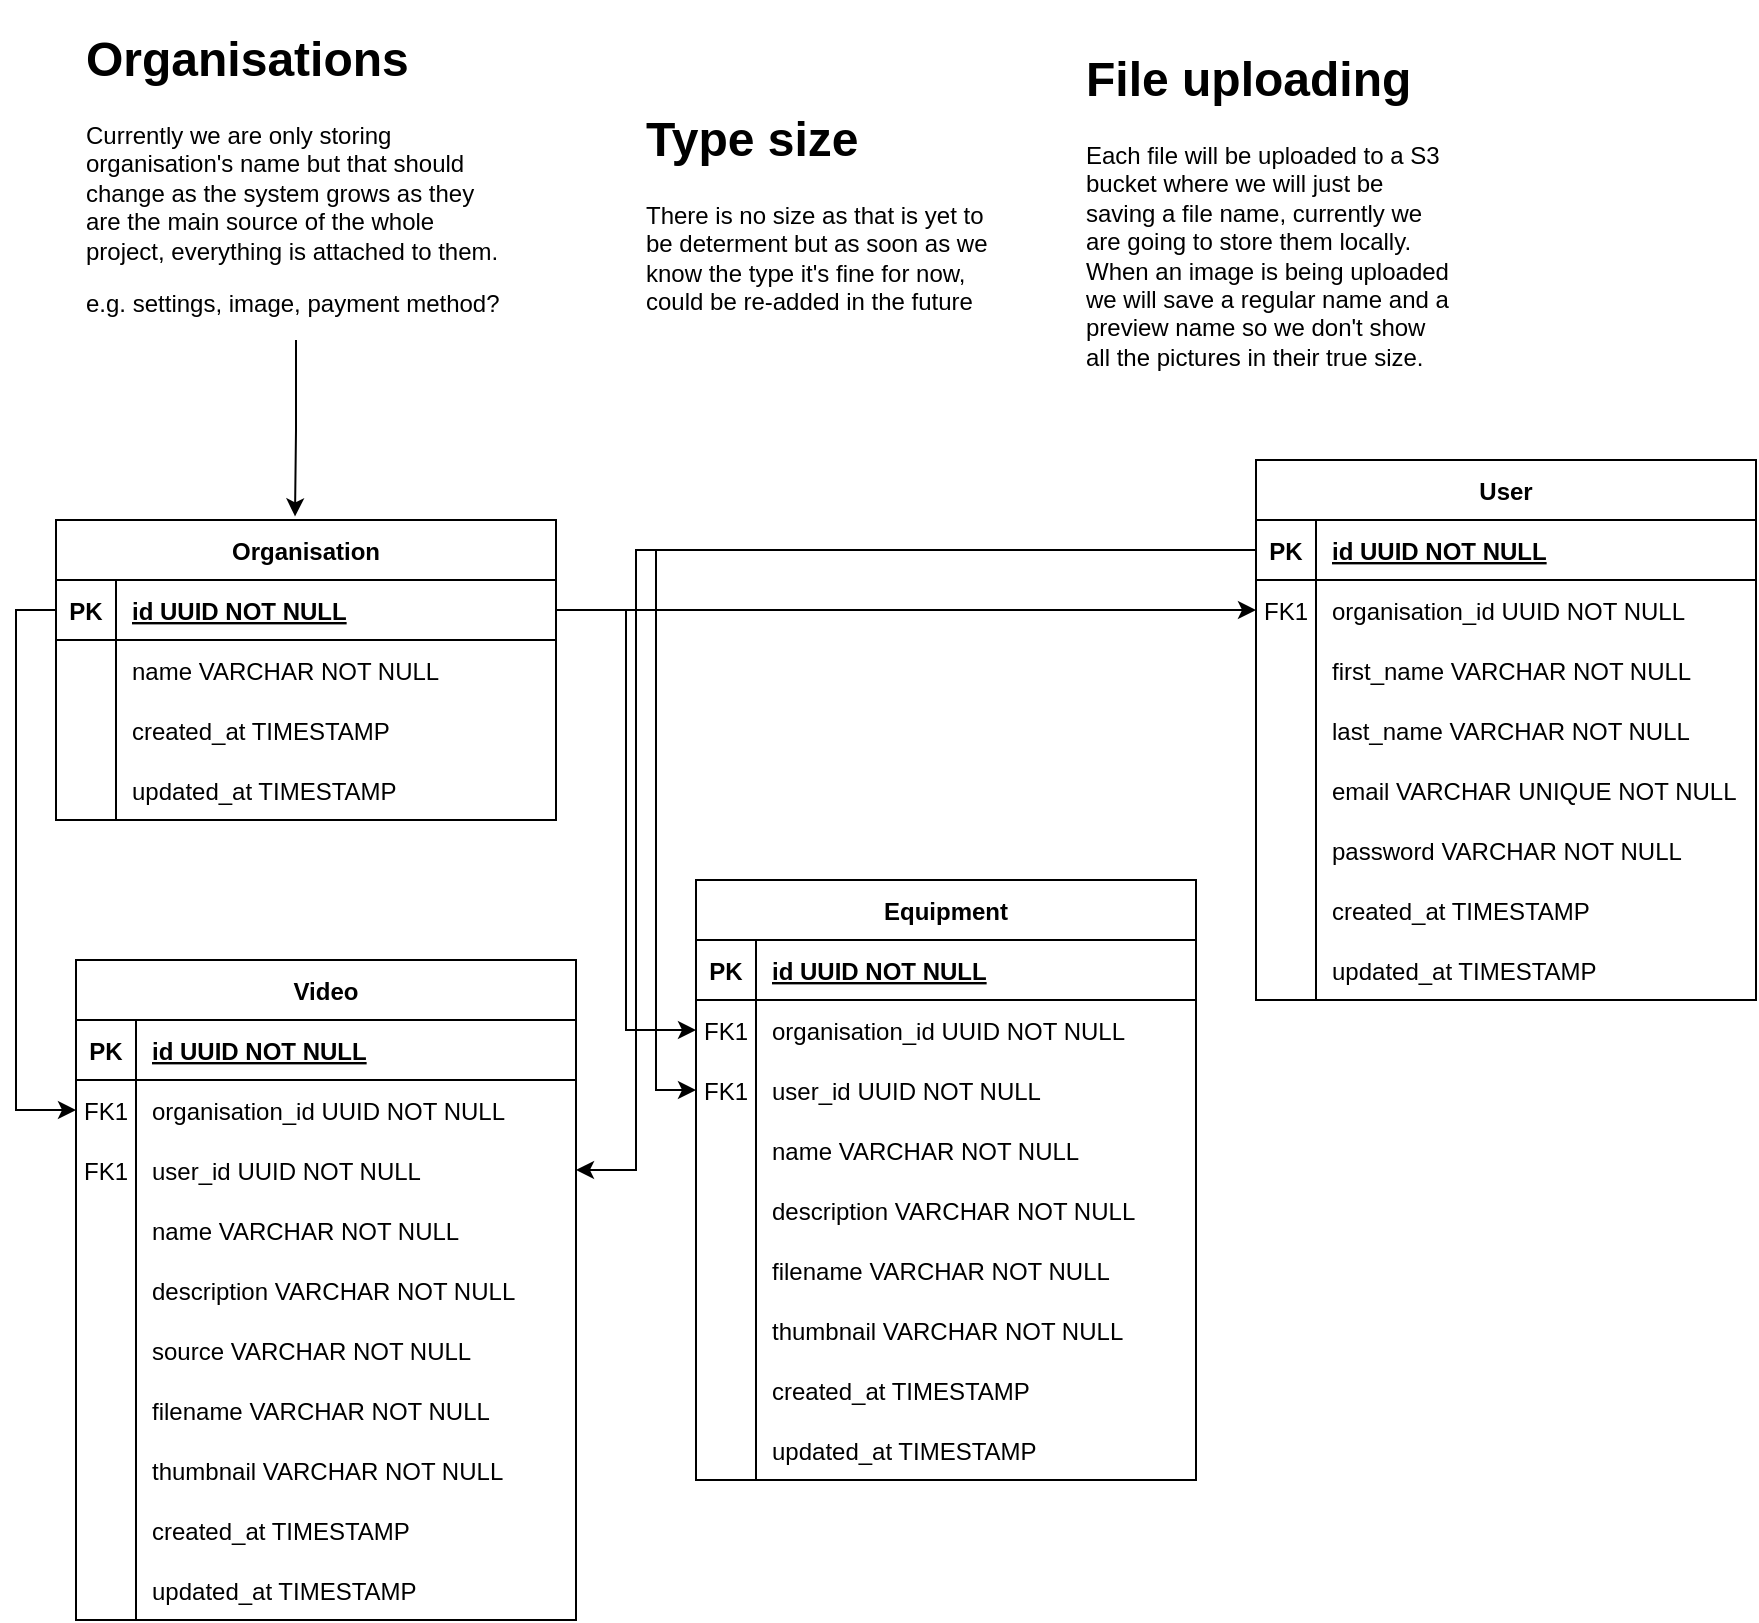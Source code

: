 <mxfile version="20.8.6" type="github">
  <diagram id="R2lEEEUBdFMjLlhIrx00" name="Page-1">
    <mxGraphModel dx="2284" dy="1896" grid="1" gridSize="10" guides="1" tooltips="1" connect="1" arrows="1" fold="1" page="1" pageScale="1" pageWidth="850" pageHeight="1100" math="0" shadow="0" extFonts="Permanent Marker^https://fonts.googleapis.com/css?family=Permanent+Marker">
      <root>
        <mxCell id="0" />
        <mxCell id="1" parent="0" />
        <mxCell id="Qm7LRMStXJqsC3Wf6ToR-1" value="User" style="shape=table;startSize=30;container=1;collapsible=1;childLayout=tableLayout;fixedRows=1;rowLines=0;fontStyle=1;align=center;resizeLast=1;" vertex="1" parent="1">
          <mxGeometry x="620" y="-50" width="250" height="270" as="geometry" />
        </mxCell>
        <mxCell id="Qm7LRMStXJqsC3Wf6ToR-2" value="" style="shape=tableRow;horizontal=0;startSize=0;swimlaneHead=0;swimlaneBody=0;fillColor=none;collapsible=0;dropTarget=0;points=[[0,0.5],[1,0.5]];portConstraint=eastwest;top=0;left=0;right=0;bottom=1;" vertex="1" parent="Qm7LRMStXJqsC3Wf6ToR-1">
          <mxGeometry y="30" width="250" height="30" as="geometry" />
        </mxCell>
        <mxCell id="Qm7LRMStXJqsC3Wf6ToR-3" value="PK" style="shape=partialRectangle;connectable=0;fillColor=none;top=0;left=0;bottom=0;right=0;fontStyle=1;overflow=hidden;" vertex="1" parent="Qm7LRMStXJqsC3Wf6ToR-2">
          <mxGeometry width="30" height="30" as="geometry">
            <mxRectangle width="30" height="30" as="alternateBounds" />
          </mxGeometry>
        </mxCell>
        <mxCell id="Qm7LRMStXJqsC3Wf6ToR-4" value="id UUID NOT NULL" style="shape=partialRectangle;connectable=0;fillColor=none;top=0;left=0;bottom=0;right=0;align=left;spacingLeft=6;fontStyle=5;overflow=hidden;" vertex="1" parent="Qm7LRMStXJqsC3Wf6ToR-2">
          <mxGeometry x="30" width="220" height="30" as="geometry">
            <mxRectangle width="220" height="30" as="alternateBounds" />
          </mxGeometry>
        </mxCell>
        <mxCell id="Qm7LRMStXJqsC3Wf6ToR-5" value="" style="shape=tableRow;horizontal=0;startSize=0;swimlaneHead=0;swimlaneBody=0;fillColor=none;collapsible=0;dropTarget=0;points=[[0,0.5],[1,0.5]];portConstraint=eastwest;top=0;left=0;right=0;bottom=0;" vertex="1" parent="Qm7LRMStXJqsC3Wf6ToR-1">
          <mxGeometry y="60" width="250" height="30" as="geometry" />
        </mxCell>
        <mxCell id="Qm7LRMStXJqsC3Wf6ToR-6" value="FK1" style="shape=partialRectangle;connectable=0;fillColor=none;top=0;left=0;bottom=0;right=0;editable=1;overflow=hidden;" vertex="1" parent="Qm7LRMStXJqsC3Wf6ToR-5">
          <mxGeometry width="30" height="30" as="geometry">
            <mxRectangle width="30" height="30" as="alternateBounds" />
          </mxGeometry>
        </mxCell>
        <mxCell id="Qm7LRMStXJqsC3Wf6ToR-7" value="organisation_id UUID NOT NULL" style="shape=partialRectangle;connectable=0;fillColor=none;top=0;left=0;bottom=0;right=0;align=left;spacingLeft=6;overflow=hidden;" vertex="1" parent="Qm7LRMStXJqsC3Wf6ToR-5">
          <mxGeometry x="30" width="220" height="30" as="geometry">
            <mxRectangle width="220" height="30" as="alternateBounds" />
          </mxGeometry>
        </mxCell>
        <mxCell id="Qm7LRMStXJqsC3Wf6ToR-8" value="" style="shape=tableRow;horizontal=0;startSize=0;swimlaneHead=0;swimlaneBody=0;fillColor=none;collapsible=0;dropTarget=0;points=[[0,0.5],[1,0.5]];portConstraint=eastwest;top=0;left=0;right=0;bottom=0;" vertex="1" parent="Qm7LRMStXJqsC3Wf6ToR-1">
          <mxGeometry y="90" width="250" height="30" as="geometry" />
        </mxCell>
        <mxCell id="Qm7LRMStXJqsC3Wf6ToR-9" value="" style="shape=partialRectangle;connectable=0;fillColor=none;top=0;left=0;bottom=0;right=0;editable=1;overflow=hidden;" vertex="1" parent="Qm7LRMStXJqsC3Wf6ToR-8">
          <mxGeometry width="30" height="30" as="geometry">
            <mxRectangle width="30" height="30" as="alternateBounds" />
          </mxGeometry>
        </mxCell>
        <object label="first_name VARCHAR NOT NULL" id="Qm7LRMStXJqsC3Wf6ToR-10">
          <mxCell style="shape=partialRectangle;connectable=0;fillColor=none;top=0;left=0;bottom=0;right=0;align=left;spacingLeft=6;overflow=hidden;" vertex="1" parent="Qm7LRMStXJqsC3Wf6ToR-8">
            <mxGeometry x="30" width="220" height="30" as="geometry">
              <mxRectangle width="220" height="30" as="alternateBounds" />
            </mxGeometry>
          </mxCell>
        </object>
        <mxCell id="Qm7LRMStXJqsC3Wf6ToR-11" value="" style="shape=tableRow;horizontal=0;startSize=0;swimlaneHead=0;swimlaneBody=0;fillColor=none;collapsible=0;dropTarget=0;points=[[0,0.5],[1,0.5]];portConstraint=eastwest;top=0;left=0;right=0;bottom=0;" vertex="1" parent="Qm7LRMStXJqsC3Wf6ToR-1">
          <mxGeometry y="120" width="250" height="30" as="geometry" />
        </mxCell>
        <mxCell id="Qm7LRMStXJqsC3Wf6ToR-12" value="" style="shape=partialRectangle;connectable=0;fillColor=none;top=0;left=0;bottom=0;right=0;editable=1;overflow=hidden;" vertex="1" parent="Qm7LRMStXJqsC3Wf6ToR-11">
          <mxGeometry width="30" height="30" as="geometry">
            <mxRectangle width="30" height="30" as="alternateBounds" />
          </mxGeometry>
        </mxCell>
        <mxCell id="Qm7LRMStXJqsC3Wf6ToR-13" value="last_name VARCHAR NOT NULL" style="shape=partialRectangle;connectable=0;fillColor=none;top=0;left=0;bottom=0;right=0;align=left;spacingLeft=6;overflow=hidden;" vertex="1" parent="Qm7LRMStXJqsC3Wf6ToR-11">
          <mxGeometry x="30" width="220" height="30" as="geometry">
            <mxRectangle width="220" height="30" as="alternateBounds" />
          </mxGeometry>
        </mxCell>
        <mxCell id="Qm7LRMStXJqsC3Wf6ToR-14" value="" style="shape=tableRow;horizontal=0;startSize=0;swimlaneHead=0;swimlaneBody=0;fillColor=none;collapsible=0;dropTarget=0;points=[[0,0.5],[1,0.5]];portConstraint=eastwest;top=0;left=0;right=0;bottom=0;" vertex="1" parent="Qm7LRMStXJqsC3Wf6ToR-1">
          <mxGeometry y="150" width="250" height="30" as="geometry" />
        </mxCell>
        <mxCell id="Qm7LRMStXJqsC3Wf6ToR-15" value="" style="shape=partialRectangle;connectable=0;fillColor=none;top=0;left=0;bottom=0;right=0;editable=1;overflow=hidden;" vertex="1" parent="Qm7LRMStXJqsC3Wf6ToR-14">
          <mxGeometry width="30" height="30" as="geometry">
            <mxRectangle width="30" height="30" as="alternateBounds" />
          </mxGeometry>
        </mxCell>
        <mxCell id="Qm7LRMStXJqsC3Wf6ToR-16" value="email VARCHAR UNIQUE NOT NULL" style="shape=partialRectangle;connectable=0;fillColor=none;top=0;left=0;bottom=0;right=0;align=left;spacingLeft=6;overflow=hidden;" vertex="1" parent="Qm7LRMStXJqsC3Wf6ToR-14">
          <mxGeometry x="30" width="220" height="30" as="geometry">
            <mxRectangle width="220" height="30" as="alternateBounds" />
          </mxGeometry>
        </mxCell>
        <mxCell id="Qm7LRMStXJqsC3Wf6ToR-17" value="" style="shape=tableRow;horizontal=0;startSize=0;swimlaneHead=0;swimlaneBody=0;fillColor=none;collapsible=0;dropTarget=0;points=[[0,0.5],[1,0.5]];portConstraint=eastwest;top=0;left=0;right=0;bottom=0;" vertex="1" parent="Qm7LRMStXJqsC3Wf6ToR-1">
          <mxGeometry y="180" width="250" height="30" as="geometry" />
        </mxCell>
        <mxCell id="Qm7LRMStXJqsC3Wf6ToR-18" value="" style="shape=partialRectangle;connectable=0;fillColor=none;top=0;left=0;bottom=0;right=0;editable=1;overflow=hidden;" vertex="1" parent="Qm7LRMStXJqsC3Wf6ToR-17">
          <mxGeometry width="30" height="30" as="geometry">
            <mxRectangle width="30" height="30" as="alternateBounds" />
          </mxGeometry>
        </mxCell>
        <mxCell id="Qm7LRMStXJqsC3Wf6ToR-19" value="password VARCHAR NOT NULL" style="shape=partialRectangle;connectable=0;fillColor=none;top=0;left=0;bottom=0;right=0;align=left;spacingLeft=6;overflow=hidden;" vertex="1" parent="Qm7LRMStXJqsC3Wf6ToR-17">
          <mxGeometry x="30" width="220" height="30" as="geometry">
            <mxRectangle width="220" height="30" as="alternateBounds" />
          </mxGeometry>
        </mxCell>
        <mxCell id="Qm7LRMStXJqsC3Wf6ToR-20" value="" style="shape=tableRow;horizontal=0;startSize=0;swimlaneHead=0;swimlaneBody=0;fillColor=none;collapsible=0;dropTarget=0;points=[[0,0.5],[1,0.5]];portConstraint=eastwest;top=0;left=0;right=0;bottom=0;" vertex="1" parent="Qm7LRMStXJqsC3Wf6ToR-1">
          <mxGeometry y="210" width="250" height="30" as="geometry" />
        </mxCell>
        <mxCell id="Qm7LRMStXJqsC3Wf6ToR-21" value="" style="shape=partialRectangle;connectable=0;fillColor=none;top=0;left=0;bottom=0;right=0;editable=1;overflow=hidden;" vertex="1" parent="Qm7LRMStXJqsC3Wf6ToR-20">
          <mxGeometry width="30" height="30" as="geometry">
            <mxRectangle width="30" height="30" as="alternateBounds" />
          </mxGeometry>
        </mxCell>
        <mxCell id="Qm7LRMStXJqsC3Wf6ToR-22" value="created_at TIMESTAMP" style="shape=partialRectangle;connectable=0;fillColor=none;top=0;left=0;bottom=0;right=0;align=left;spacingLeft=6;overflow=hidden;" vertex="1" parent="Qm7LRMStXJqsC3Wf6ToR-20">
          <mxGeometry x="30" width="220" height="30" as="geometry">
            <mxRectangle width="220" height="30" as="alternateBounds" />
          </mxGeometry>
        </mxCell>
        <mxCell id="Qm7LRMStXJqsC3Wf6ToR-23" value="" style="shape=tableRow;horizontal=0;startSize=0;swimlaneHead=0;swimlaneBody=0;fillColor=none;collapsible=0;dropTarget=0;points=[[0,0.5],[1,0.5]];portConstraint=eastwest;top=0;left=0;right=0;bottom=0;" vertex="1" parent="Qm7LRMStXJqsC3Wf6ToR-1">
          <mxGeometry y="240" width="250" height="30" as="geometry" />
        </mxCell>
        <mxCell id="Qm7LRMStXJqsC3Wf6ToR-24" value="" style="shape=partialRectangle;connectable=0;fillColor=none;top=0;left=0;bottom=0;right=0;editable=1;overflow=hidden;" vertex="1" parent="Qm7LRMStXJqsC3Wf6ToR-23">
          <mxGeometry width="30" height="30" as="geometry">
            <mxRectangle width="30" height="30" as="alternateBounds" />
          </mxGeometry>
        </mxCell>
        <mxCell id="Qm7LRMStXJqsC3Wf6ToR-25" value="updated_at TIMESTAMP" style="shape=partialRectangle;connectable=0;fillColor=none;top=0;left=0;bottom=0;right=0;align=left;spacingLeft=6;overflow=hidden;" vertex="1" parent="Qm7LRMStXJqsC3Wf6ToR-23">
          <mxGeometry x="30" width="220" height="30" as="geometry">
            <mxRectangle width="220" height="30" as="alternateBounds" />
          </mxGeometry>
        </mxCell>
        <mxCell id="Qm7LRMStXJqsC3Wf6ToR-26" value="&lt;h1&gt;Type size&lt;/h1&gt;&lt;div&gt;There is no size as that is yet to be determent but as soon as we know the type it&#39;s fine for now, could be re-added in the future&amp;nbsp;&lt;/div&gt;" style="text;html=1;strokeColor=none;fillColor=none;spacing=5;spacingTop=-20;whiteSpace=wrap;overflow=hidden;rounded=0;" vertex="1" parent="1">
          <mxGeometry x="310" y="-230" width="190" height="120" as="geometry" />
        </mxCell>
        <mxCell id="Qm7LRMStXJqsC3Wf6ToR-27" value="Organisation" style="shape=table;startSize=30;container=1;collapsible=1;childLayout=tableLayout;fixedRows=1;rowLines=0;fontStyle=1;align=center;resizeLast=1;" vertex="1" parent="1">
          <mxGeometry x="20" y="-20" width="250" height="150" as="geometry" />
        </mxCell>
        <mxCell id="Qm7LRMStXJqsC3Wf6ToR-28" value="" style="shape=tableRow;horizontal=0;startSize=0;swimlaneHead=0;swimlaneBody=0;fillColor=none;collapsible=0;dropTarget=0;points=[[0,0.5],[1,0.5]];portConstraint=eastwest;top=0;left=0;right=0;bottom=1;" vertex="1" parent="Qm7LRMStXJqsC3Wf6ToR-27">
          <mxGeometry y="30" width="250" height="30" as="geometry" />
        </mxCell>
        <mxCell id="Qm7LRMStXJqsC3Wf6ToR-29" value="PK" style="shape=partialRectangle;connectable=0;fillColor=none;top=0;left=0;bottom=0;right=0;fontStyle=1;overflow=hidden;" vertex="1" parent="Qm7LRMStXJqsC3Wf6ToR-28">
          <mxGeometry width="30" height="30" as="geometry">
            <mxRectangle width="30" height="30" as="alternateBounds" />
          </mxGeometry>
        </mxCell>
        <mxCell id="Qm7LRMStXJqsC3Wf6ToR-30" value="id UUID NOT NULL" style="shape=partialRectangle;connectable=0;fillColor=none;top=0;left=0;bottom=0;right=0;align=left;spacingLeft=6;fontStyle=5;overflow=hidden;" vertex="1" parent="Qm7LRMStXJqsC3Wf6ToR-28">
          <mxGeometry x="30" width="220" height="30" as="geometry">
            <mxRectangle width="220" height="30" as="alternateBounds" />
          </mxGeometry>
        </mxCell>
        <mxCell id="Qm7LRMStXJqsC3Wf6ToR-31" value="" style="shape=tableRow;horizontal=0;startSize=0;swimlaneHead=0;swimlaneBody=0;fillColor=none;collapsible=0;dropTarget=0;points=[[0,0.5],[1,0.5]];portConstraint=eastwest;top=0;left=0;right=0;bottom=0;" vertex="1" parent="Qm7LRMStXJqsC3Wf6ToR-27">
          <mxGeometry y="60" width="250" height="30" as="geometry" />
        </mxCell>
        <mxCell id="Qm7LRMStXJqsC3Wf6ToR-32" value="" style="shape=partialRectangle;connectable=0;fillColor=none;top=0;left=0;bottom=0;right=0;editable=1;overflow=hidden;" vertex="1" parent="Qm7LRMStXJqsC3Wf6ToR-31">
          <mxGeometry width="30" height="30" as="geometry">
            <mxRectangle width="30" height="30" as="alternateBounds" />
          </mxGeometry>
        </mxCell>
        <mxCell id="Qm7LRMStXJqsC3Wf6ToR-33" value="name VARCHAR NOT NULL" style="shape=partialRectangle;connectable=0;fillColor=none;top=0;left=0;bottom=0;right=0;align=left;spacingLeft=6;overflow=hidden;" vertex="1" parent="Qm7LRMStXJqsC3Wf6ToR-31">
          <mxGeometry x="30" width="220" height="30" as="geometry">
            <mxRectangle width="220" height="30" as="alternateBounds" />
          </mxGeometry>
        </mxCell>
        <mxCell id="Qm7LRMStXJqsC3Wf6ToR-34" value="" style="shape=tableRow;horizontal=0;startSize=0;swimlaneHead=0;swimlaneBody=0;fillColor=none;collapsible=0;dropTarget=0;points=[[0,0.5],[1,0.5]];portConstraint=eastwest;top=0;left=0;right=0;bottom=0;" vertex="1" parent="Qm7LRMStXJqsC3Wf6ToR-27">
          <mxGeometry y="90" width="250" height="30" as="geometry" />
        </mxCell>
        <mxCell id="Qm7LRMStXJqsC3Wf6ToR-35" value="" style="shape=partialRectangle;connectable=0;fillColor=none;top=0;left=0;bottom=0;right=0;editable=1;overflow=hidden;" vertex="1" parent="Qm7LRMStXJqsC3Wf6ToR-34">
          <mxGeometry width="30" height="30" as="geometry">
            <mxRectangle width="30" height="30" as="alternateBounds" />
          </mxGeometry>
        </mxCell>
        <mxCell id="Qm7LRMStXJqsC3Wf6ToR-36" value="created_at TIMESTAMP" style="shape=partialRectangle;connectable=0;fillColor=none;top=0;left=0;bottom=0;right=0;align=left;spacingLeft=6;overflow=hidden;" vertex="1" parent="Qm7LRMStXJqsC3Wf6ToR-34">
          <mxGeometry x="30" width="220" height="30" as="geometry">
            <mxRectangle width="220" height="30" as="alternateBounds" />
          </mxGeometry>
        </mxCell>
        <mxCell id="Qm7LRMStXJqsC3Wf6ToR-37" value="" style="shape=tableRow;horizontal=0;startSize=0;swimlaneHead=0;swimlaneBody=0;fillColor=none;collapsible=0;dropTarget=0;points=[[0,0.5],[1,0.5]];portConstraint=eastwest;top=0;left=0;right=0;bottom=0;" vertex="1" parent="Qm7LRMStXJqsC3Wf6ToR-27">
          <mxGeometry y="120" width="250" height="30" as="geometry" />
        </mxCell>
        <mxCell id="Qm7LRMStXJqsC3Wf6ToR-38" value="" style="shape=partialRectangle;connectable=0;fillColor=none;top=0;left=0;bottom=0;right=0;editable=1;overflow=hidden;" vertex="1" parent="Qm7LRMStXJqsC3Wf6ToR-37">
          <mxGeometry width="30" height="30" as="geometry">
            <mxRectangle width="30" height="30" as="alternateBounds" />
          </mxGeometry>
        </mxCell>
        <mxCell id="Qm7LRMStXJqsC3Wf6ToR-39" value="updated_at TIMESTAMP" style="shape=partialRectangle;connectable=0;fillColor=none;top=0;left=0;bottom=0;right=0;align=left;spacingLeft=6;overflow=hidden;" vertex="1" parent="Qm7LRMStXJqsC3Wf6ToR-37">
          <mxGeometry x="30" width="220" height="30" as="geometry">
            <mxRectangle width="220" height="30" as="alternateBounds" />
          </mxGeometry>
        </mxCell>
        <mxCell id="Qm7LRMStXJqsC3Wf6ToR-40" style="edgeStyle=orthogonalEdgeStyle;rounded=0;orthogonalLoop=1;jettySize=auto;html=1;entryX=0.478;entryY=-0.012;entryDx=0;entryDy=0;entryPerimeter=0;" edge="1" parent="1" source="Qm7LRMStXJqsC3Wf6ToR-41" target="Qm7LRMStXJqsC3Wf6ToR-27">
          <mxGeometry relative="1" as="geometry" />
        </mxCell>
        <mxCell id="Qm7LRMStXJqsC3Wf6ToR-41" value="&lt;h1&gt;Organisations&lt;/h1&gt;&lt;p&gt;Currently we are only storing organisation&#39;s name but that should change as the system grows as they are the main source of the whole project, everything is attached to them.&lt;/p&gt;&lt;p&gt;e.g. settings, image, payment method?&lt;/p&gt;" style="text;html=1;strokeColor=none;fillColor=none;spacing=5;spacingTop=-20;whiteSpace=wrap;overflow=hidden;rounded=0;" vertex="1" parent="1">
          <mxGeometry x="30" y="-270" width="220" height="160" as="geometry" />
        </mxCell>
        <mxCell id="Qm7LRMStXJqsC3Wf6ToR-42" style="edgeStyle=orthogonalEdgeStyle;rounded=0;orthogonalLoop=1;jettySize=auto;html=1;exitX=1;exitY=0.5;exitDx=0;exitDy=0;entryX=0;entryY=0.5;entryDx=0;entryDy=0;" edge="1" parent="1" source="Qm7LRMStXJqsC3Wf6ToR-28" target="Qm7LRMStXJqsC3Wf6ToR-5">
          <mxGeometry relative="1" as="geometry" />
        </mxCell>
        <mxCell id="Qm7LRMStXJqsC3Wf6ToR-43" value="Equipment" style="shape=table;startSize=30;container=1;collapsible=1;childLayout=tableLayout;fixedRows=1;rowLines=0;fontStyle=1;align=center;resizeLast=1;" vertex="1" parent="1">
          <mxGeometry x="340" y="160" width="250" height="300" as="geometry" />
        </mxCell>
        <mxCell id="Qm7LRMStXJqsC3Wf6ToR-44" value="" style="shape=tableRow;horizontal=0;startSize=0;swimlaneHead=0;swimlaneBody=0;fillColor=none;collapsible=0;dropTarget=0;points=[[0,0.5],[1,0.5]];portConstraint=eastwest;top=0;left=0;right=0;bottom=1;" vertex="1" parent="Qm7LRMStXJqsC3Wf6ToR-43">
          <mxGeometry y="30" width="250" height="30" as="geometry" />
        </mxCell>
        <mxCell id="Qm7LRMStXJqsC3Wf6ToR-45" value="PK" style="shape=partialRectangle;connectable=0;fillColor=none;top=0;left=0;bottom=0;right=0;fontStyle=1;overflow=hidden;" vertex="1" parent="Qm7LRMStXJqsC3Wf6ToR-44">
          <mxGeometry width="30" height="30" as="geometry">
            <mxRectangle width="30" height="30" as="alternateBounds" />
          </mxGeometry>
        </mxCell>
        <mxCell id="Qm7LRMStXJqsC3Wf6ToR-46" value="id UUID NOT NULL" style="shape=partialRectangle;connectable=0;fillColor=none;top=0;left=0;bottom=0;right=0;align=left;spacingLeft=6;fontStyle=5;overflow=hidden;" vertex="1" parent="Qm7LRMStXJqsC3Wf6ToR-44">
          <mxGeometry x="30" width="220" height="30" as="geometry">
            <mxRectangle width="220" height="30" as="alternateBounds" />
          </mxGeometry>
        </mxCell>
        <mxCell id="Qm7LRMStXJqsC3Wf6ToR-47" value="" style="shape=tableRow;horizontal=0;startSize=0;swimlaneHead=0;swimlaneBody=0;fillColor=none;collapsible=0;dropTarget=0;points=[[0,0.5],[1,0.5]];portConstraint=eastwest;top=0;left=0;right=0;bottom=0;" vertex="1" parent="Qm7LRMStXJqsC3Wf6ToR-43">
          <mxGeometry y="60" width="250" height="30" as="geometry" />
        </mxCell>
        <mxCell id="Qm7LRMStXJqsC3Wf6ToR-48" value="FK1" style="shape=partialRectangle;connectable=0;fillColor=none;top=0;left=0;bottom=0;right=0;editable=1;overflow=hidden;" vertex="1" parent="Qm7LRMStXJqsC3Wf6ToR-47">
          <mxGeometry width="30" height="30" as="geometry">
            <mxRectangle width="30" height="30" as="alternateBounds" />
          </mxGeometry>
        </mxCell>
        <mxCell id="Qm7LRMStXJqsC3Wf6ToR-49" value="organisation_id UUID NOT NULL" style="shape=partialRectangle;connectable=0;fillColor=none;top=0;left=0;bottom=0;right=0;align=left;spacingLeft=6;overflow=hidden;" vertex="1" parent="Qm7LRMStXJqsC3Wf6ToR-47">
          <mxGeometry x="30" width="220" height="30" as="geometry">
            <mxRectangle width="220" height="30" as="alternateBounds" />
          </mxGeometry>
        </mxCell>
        <mxCell id="Qm7LRMStXJqsC3Wf6ToR-50" value="" style="shape=tableRow;horizontal=0;startSize=0;swimlaneHead=0;swimlaneBody=0;fillColor=none;collapsible=0;dropTarget=0;points=[[0,0.5],[1,0.5]];portConstraint=eastwest;top=0;left=0;right=0;bottom=0;" vertex="1" parent="Qm7LRMStXJqsC3Wf6ToR-43">
          <mxGeometry y="90" width="250" height="30" as="geometry" />
        </mxCell>
        <mxCell id="Qm7LRMStXJqsC3Wf6ToR-51" value="FK1" style="shape=partialRectangle;connectable=0;fillColor=none;top=0;left=0;bottom=0;right=0;editable=1;overflow=hidden;" vertex="1" parent="Qm7LRMStXJqsC3Wf6ToR-50">
          <mxGeometry width="30" height="30" as="geometry">
            <mxRectangle width="30" height="30" as="alternateBounds" />
          </mxGeometry>
        </mxCell>
        <mxCell id="Qm7LRMStXJqsC3Wf6ToR-52" value="user_id UUID NOT NULL" style="shape=partialRectangle;connectable=0;fillColor=none;top=0;left=0;bottom=0;right=0;align=left;spacingLeft=6;overflow=hidden;" vertex="1" parent="Qm7LRMStXJqsC3Wf6ToR-50">
          <mxGeometry x="30" width="220" height="30" as="geometry">
            <mxRectangle width="220" height="30" as="alternateBounds" />
          </mxGeometry>
        </mxCell>
        <mxCell id="Qm7LRMStXJqsC3Wf6ToR-53" value="" style="shape=tableRow;horizontal=0;startSize=0;swimlaneHead=0;swimlaneBody=0;fillColor=none;collapsible=0;dropTarget=0;points=[[0,0.5],[1,0.5]];portConstraint=eastwest;top=0;left=0;right=0;bottom=0;" vertex="1" parent="Qm7LRMStXJqsC3Wf6ToR-43">
          <mxGeometry y="120" width="250" height="30" as="geometry" />
        </mxCell>
        <mxCell id="Qm7LRMStXJqsC3Wf6ToR-54" value="" style="shape=partialRectangle;connectable=0;fillColor=none;top=0;left=0;bottom=0;right=0;editable=1;overflow=hidden;" vertex="1" parent="Qm7LRMStXJqsC3Wf6ToR-53">
          <mxGeometry width="30" height="30" as="geometry">
            <mxRectangle width="30" height="30" as="alternateBounds" />
          </mxGeometry>
        </mxCell>
        <mxCell id="Qm7LRMStXJqsC3Wf6ToR-55" value="name VARCHAR NOT NULL" style="shape=partialRectangle;connectable=0;fillColor=none;top=0;left=0;bottom=0;right=0;align=left;spacingLeft=6;overflow=hidden;" vertex="1" parent="Qm7LRMStXJqsC3Wf6ToR-53">
          <mxGeometry x="30" width="220" height="30" as="geometry">
            <mxRectangle width="220" height="30" as="alternateBounds" />
          </mxGeometry>
        </mxCell>
        <mxCell id="Qm7LRMStXJqsC3Wf6ToR-56" value="" style="shape=tableRow;horizontal=0;startSize=0;swimlaneHead=0;swimlaneBody=0;fillColor=none;collapsible=0;dropTarget=0;points=[[0,0.5],[1,0.5]];portConstraint=eastwest;top=0;left=0;right=0;bottom=0;" vertex="1" parent="Qm7LRMStXJqsC3Wf6ToR-43">
          <mxGeometry y="150" width="250" height="30" as="geometry" />
        </mxCell>
        <mxCell id="Qm7LRMStXJqsC3Wf6ToR-57" value="" style="shape=partialRectangle;connectable=0;fillColor=none;top=0;left=0;bottom=0;right=0;editable=1;overflow=hidden;" vertex="1" parent="Qm7LRMStXJqsC3Wf6ToR-56">
          <mxGeometry width="30" height="30" as="geometry">
            <mxRectangle width="30" height="30" as="alternateBounds" />
          </mxGeometry>
        </mxCell>
        <mxCell id="Qm7LRMStXJqsC3Wf6ToR-58" value="description VARCHAR NOT NULL" style="shape=partialRectangle;connectable=0;fillColor=none;top=0;left=0;bottom=0;right=0;align=left;spacingLeft=6;overflow=hidden;" vertex="1" parent="Qm7LRMStXJqsC3Wf6ToR-56">
          <mxGeometry x="30" width="220" height="30" as="geometry">
            <mxRectangle width="220" height="30" as="alternateBounds" />
          </mxGeometry>
        </mxCell>
        <mxCell id="Qm7LRMStXJqsC3Wf6ToR-59" value="" style="shape=tableRow;horizontal=0;startSize=0;swimlaneHead=0;swimlaneBody=0;fillColor=none;collapsible=0;dropTarget=0;points=[[0,0.5],[1,0.5]];portConstraint=eastwest;top=0;left=0;right=0;bottom=0;" vertex="1" parent="Qm7LRMStXJqsC3Wf6ToR-43">
          <mxGeometry y="180" width="250" height="30" as="geometry" />
        </mxCell>
        <mxCell id="Qm7LRMStXJqsC3Wf6ToR-60" value="" style="shape=partialRectangle;connectable=0;fillColor=none;top=0;left=0;bottom=0;right=0;editable=1;overflow=hidden;" vertex="1" parent="Qm7LRMStXJqsC3Wf6ToR-59">
          <mxGeometry width="30" height="30" as="geometry">
            <mxRectangle width="30" height="30" as="alternateBounds" />
          </mxGeometry>
        </mxCell>
        <mxCell id="Qm7LRMStXJqsC3Wf6ToR-61" value="filename VARCHAR NOT NULL" style="shape=partialRectangle;connectable=0;fillColor=none;top=0;left=0;bottom=0;right=0;align=left;spacingLeft=6;overflow=hidden;" vertex="1" parent="Qm7LRMStXJqsC3Wf6ToR-59">
          <mxGeometry x="30" width="220" height="30" as="geometry">
            <mxRectangle width="220" height="30" as="alternateBounds" />
          </mxGeometry>
        </mxCell>
        <mxCell id="Qm7LRMStXJqsC3Wf6ToR-62" value="" style="shape=tableRow;horizontal=0;startSize=0;swimlaneHead=0;swimlaneBody=0;fillColor=none;collapsible=0;dropTarget=0;points=[[0,0.5],[1,0.5]];portConstraint=eastwest;top=0;left=0;right=0;bottom=0;" vertex="1" parent="Qm7LRMStXJqsC3Wf6ToR-43">
          <mxGeometry y="210" width="250" height="30" as="geometry" />
        </mxCell>
        <mxCell id="Qm7LRMStXJqsC3Wf6ToR-63" value="" style="shape=partialRectangle;connectable=0;fillColor=none;top=0;left=0;bottom=0;right=0;editable=1;overflow=hidden;" vertex="1" parent="Qm7LRMStXJqsC3Wf6ToR-62">
          <mxGeometry width="30" height="30" as="geometry">
            <mxRectangle width="30" height="30" as="alternateBounds" />
          </mxGeometry>
        </mxCell>
        <mxCell id="Qm7LRMStXJqsC3Wf6ToR-64" value="thumbnail VARCHAR NOT NULL" style="shape=partialRectangle;connectable=0;fillColor=none;top=0;left=0;bottom=0;right=0;align=left;spacingLeft=6;overflow=hidden;" vertex="1" parent="Qm7LRMStXJqsC3Wf6ToR-62">
          <mxGeometry x="30" width="220" height="30" as="geometry">
            <mxRectangle width="220" height="30" as="alternateBounds" />
          </mxGeometry>
        </mxCell>
        <mxCell id="Qm7LRMStXJqsC3Wf6ToR-65" value="" style="shape=tableRow;horizontal=0;startSize=0;swimlaneHead=0;swimlaneBody=0;fillColor=none;collapsible=0;dropTarget=0;points=[[0,0.5],[1,0.5]];portConstraint=eastwest;top=0;left=0;right=0;bottom=0;" vertex="1" parent="Qm7LRMStXJqsC3Wf6ToR-43">
          <mxGeometry y="240" width="250" height="30" as="geometry" />
        </mxCell>
        <mxCell id="Qm7LRMStXJqsC3Wf6ToR-66" value="" style="shape=partialRectangle;connectable=0;fillColor=none;top=0;left=0;bottom=0;right=0;editable=1;overflow=hidden;" vertex="1" parent="Qm7LRMStXJqsC3Wf6ToR-65">
          <mxGeometry width="30" height="30" as="geometry">
            <mxRectangle width="30" height="30" as="alternateBounds" />
          </mxGeometry>
        </mxCell>
        <mxCell id="Qm7LRMStXJqsC3Wf6ToR-67" value="created_at TIMESTAMP" style="shape=partialRectangle;connectable=0;fillColor=none;top=0;left=0;bottom=0;right=0;align=left;spacingLeft=6;overflow=hidden;" vertex="1" parent="Qm7LRMStXJqsC3Wf6ToR-65">
          <mxGeometry x="30" width="220" height="30" as="geometry">
            <mxRectangle width="220" height="30" as="alternateBounds" />
          </mxGeometry>
        </mxCell>
        <mxCell id="Qm7LRMStXJqsC3Wf6ToR-68" value="" style="shape=tableRow;horizontal=0;startSize=0;swimlaneHead=0;swimlaneBody=0;fillColor=none;collapsible=0;dropTarget=0;points=[[0,0.5],[1,0.5]];portConstraint=eastwest;top=0;left=0;right=0;bottom=0;" vertex="1" parent="Qm7LRMStXJqsC3Wf6ToR-43">
          <mxGeometry y="270" width="250" height="30" as="geometry" />
        </mxCell>
        <mxCell id="Qm7LRMStXJqsC3Wf6ToR-69" value="" style="shape=partialRectangle;connectable=0;fillColor=none;top=0;left=0;bottom=0;right=0;editable=1;overflow=hidden;" vertex="1" parent="Qm7LRMStXJqsC3Wf6ToR-68">
          <mxGeometry width="30" height="30" as="geometry">
            <mxRectangle width="30" height="30" as="alternateBounds" />
          </mxGeometry>
        </mxCell>
        <mxCell id="Qm7LRMStXJqsC3Wf6ToR-70" value="updated_at TIMESTAMP" style="shape=partialRectangle;connectable=0;fillColor=none;top=0;left=0;bottom=0;right=0;align=left;spacingLeft=6;overflow=hidden;" vertex="1" parent="Qm7LRMStXJqsC3Wf6ToR-68">
          <mxGeometry x="30" width="220" height="30" as="geometry">
            <mxRectangle width="220" height="30" as="alternateBounds" />
          </mxGeometry>
        </mxCell>
        <mxCell id="Qm7LRMStXJqsC3Wf6ToR-71" style="edgeStyle=orthogonalEdgeStyle;rounded=0;orthogonalLoop=1;jettySize=auto;html=1;exitX=1;exitY=0.5;exitDx=0;exitDy=0;entryX=0;entryY=0.5;entryDx=0;entryDy=0;" edge="1" parent="1" source="Qm7LRMStXJqsC3Wf6ToR-28" target="Qm7LRMStXJqsC3Wf6ToR-47">
          <mxGeometry relative="1" as="geometry" />
        </mxCell>
        <mxCell id="Qm7LRMStXJqsC3Wf6ToR-72" style="edgeStyle=orthogonalEdgeStyle;rounded=0;orthogonalLoop=1;jettySize=auto;html=1;exitX=0;exitY=0.5;exitDx=0;exitDy=0;entryX=0;entryY=0.5;entryDx=0;entryDy=0;" edge="1" parent="1" source="Qm7LRMStXJqsC3Wf6ToR-2" target="Qm7LRMStXJqsC3Wf6ToR-50">
          <mxGeometry relative="1" as="geometry" />
        </mxCell>
        <mxCell id="Qm7LRMStXJqsC3Wf6ToR-73" value="&lt;h1&gt;File uploading&lt;/h1&gt;&lt;p&gt;Each file will be uploaded to a S3 bucket where we will just be saving a file name, currently we are going to store them locally. When an image is being uploaded we will save a regular name and a preview name so we don&#39;t show all the pictures in their true size.&lt;/p&gt;" style="text;html=1;strokeColor=none;fillColor=none;spacing=5;spacingTop=-20;whiteSpace=wrap;overflow=hidden;rounded=0;" vertex="1" parent="1">
          <mxGeometry x="530" y="-260" width="190" height="170" as="geometry" />
        </mxCell>
        <mxCell id="Qm7LRMStXJqsC3Wf6ToR-74" value="Video" style="shape=table;startSize=30;container=1;collapsible=1;childLayout=tableLayout;fixedRows=1;rowLines=0;fontStyle=1;align=center;resizeLast=1;" vertex="1" parent="1">
          <mxGeometry x="30" y="200" width="250" height="330" as="geometry" />
        </mxCell>
        <mxCell id="Qm7LRMStXJqsC3Wf6ToR-75" value="" style="shape=tableRow;horizontal=0;startSize=0;swimlaneHead=0;swimlaneBody=0;fillColor=none;collapsible=0;dropTarget=0;points=[[0,0.5],[1,0.5]];portConstraint=eastwest;top=0;left=0;right=0;bottom=1;" vertex="1" parent="Qm7LRMStXJqsC3Wf6ToR-74">
          <mxGeometry y="30" width="250" height="30" as="geometry" />
        </mxCell>
        <mxCell id="Qm7LRMStXJqsC3Wf6ToR-76" value="PK" style="shape=partialRectangle;connectable=0;fillColor=none;top=0;left=0;bottom=0;right=0;fontStyle=1;overflow=hidden;" vertex="1" parent="Qm7LRMStXJqsC3Wf6ToR-75">
          <mxGeometry width="30" height="30" as="geometry">
            <mxRectangle width="30" height="30" as="alternateBounds" />
          </mxGeometry>
        </mxCell>
        <mxCell id="Qm7LRMStXJqsC3Wf6ToR-77" value="id UUID NOT NULL" style="shape=partialRectangle;connectable=0;fillColor=none;top=0;left=0;bottom=0;right=0;align=left;spacingLeft=6;fontStyle=5;overflow=hidden;" vertex="1" parent="Qm7LRMStXJqsC3Wf6ToR-75">
          <mxGeometry x="30" width="220" height="30" as="geometry">
            <mxRectangle width="220" height="30" as="alternateBounds" />
          </mxGeometry>
        </mxCell>
        <mxCell id="Qm7LRMStXJqsC3Wf6ToR-78" value="" style="shape=tableRow;horizontal=0;startSize=0;swimlaneHead=0;swimlaneBody=0;fillColor=none;collapsible=0;dropTarget=0;points=[[0,0.5],[1,0.5]];portConstraint=eastwest;top=0;left=0;right=0;bottom=0;" vertex="1" parent="Qm7LRMStXJqsC3Wf6ToR-74">
          <mxGeometry y="60" width="250" height="30" as="geometry" />
        </mxCell>
        <mxCell id="Qm7LRMStXJqsC3Wf6ToR-79" value="FK1" style="shape=partialRectangle;connectable=0;fillColor=none;top=0;left=0;bottom=0;right=0;editable=1;overflow=hidden;" vertex="1" parent="Qm7LRMStXJqsC3Wf6ToR-78">
          <mxGeometry width="30" height="30" as="geometry">
            <mxRectangle width="30" height="30" as="alternateBounds" />
          </mxGeometry>
        </mxCell>
        <mxCell id="Qm7LRMStXJqsC3Wf6ToR-80" value="organisation_id UUID NOT NULL" style="shape=partialRectangle;connectable=0;fillColor=none;top=0;left=0;bottom=0;right=0;align=left;spacingLeft=6;overflow=hidden;" vertex="1" parent="Qm7LRMStXJqsC3Wf6ToR-78">
          <mxGeometry x="30" width="220" height="30" as="geometry">
            <mxRectangle width="220" height="30" as="alternateBounds" />
          </mxGeometry>
        </mxCell>
        <mxCell id="Qm7LRMStXJqsC3Wf6ToR-81" value="" style="shape=tableRow;horizontal=0;startSize=0;swimlaneHead=0;swimlaneBody=0;fillColor=none;collapsible=0;dropTarget=0;points=[[0,0.5],[1,0.5]];portConstraint=eastwest;top=0;left=0;right=0;bottom=0;" vertex="1" parent="Qm7LRMStXJqsC3Wf6ToR-74">
          <mxGeometry y="90" width="250" height="30" as="geometry" />
        </mxCell>
        <mxCell id="Qm7LRMStXJqsC3Wf6ToR-82" value="FK1" style="shape=partialRectangle;connectable=0;fillColor=none;top=0;left=0;bottom=0;right=0;editable=1;overflow=hidden;" vertex="1" parent="Qm7LRMStXJqsC3Wf6ToR-81">
          <mxGeometry width="30" height="30" as="geometry">
            <mxRectangle width="30" height="30" as="alternateBounds" />
          </mxGeometry>
        </mxCell>
        <mxCell id="Qm7LRMStXJqsC3Wf6ToR-83" value="user_id UUID NOT NULL" style="shape=partialRectangle;connectable=0;fillColor=none;top=0;left=0;bottom=0;right=0;align=left;spacingLeft=6;overflow=hidden;" vertex="1" parent="Qm7LRMStXJqsC3Wf6ToR-81">
          <mxGeometry x="30" width="220" height="30" as="geometry">
            <mxRectangle width="220" height="30" as="alternateBounds" />
          </mxGeometry>
        </mxCell>
        <mxCell id="Qm7LRMStXJqsC3Wf6ToR-84" value="" style="shape=tableRow;horizontal=0;startSize=0;swimlaneHead=0;swimlaneBody=0;fillColor=none;collapsible=0;dropTarget=0;points=[[0,0.5],[1,0.5]];portConstraint=eastwest;top=0;left=0;right=0;bottom=0;" vertex="1" parent="Qm7LRMStXJqsC3Wf6ToR-74">
          <mxGeometry y="120" width="250" height="30" as="geometry" />
        </mxCell>
        <mxCell id="Qm7LRMStXJqsC3Wf6ToR-85" value="" style="shape=partialRectangle;connectable=0;fillColor=none;top=0;left=0;bottom=0;right=0;editable=1;overflow=hidden;" vertex="1" parent="Qm7LRMStXJqsC3Wf6ToR-84">
          <mxGeometry width="30" height="30" as="geometry">
            <mxRectangle width="30" height="30" as="alternateBounds" />
          </mxGeometry>
        </mxCell>
        <mxCell id="Qm7LRMStXJqsC3Wf6ToR-86" value="name VARCHAR NOT NULL" style="shape=partialRectangle;connectable=0;fillColor=none;top=0;left=0;bottom=0;right=0;align=left;spacingLeft=6;overflow=hidden;" vertex="1" parent="Qm7LRMStXJqsC3Wf6ToR-84">
          <mxGeometry x="30" width="220" height="30" as="geometry">
            <mxRectangle width="220" height="30" as="alternateBounds" />
          </mxGeometry>
        </mxCell>
        <mxCell id="Qm7LRMStXJqsC3Wf6ToR-87" value="" style="shape=tableRow;horizontal=0;startSize=0;swimlaneHead=0;swimlaneBody=0;fillColor=none;collapsible=0;dropTarget=0;points=[[0,0.5],[1,0.5]];portConstraint=eastwest;top=0;left=0;right=0;bottom=0;" vertex="1" parent="Qm7LRMStXJqsC3Wf6ToR-74">
          <mxGeometry y="150" width="250" height="30" as="geometry" />
        </mxCell>
        <mxCell id="Qm7LRMStXJqsC3Wf6ToR-88" value="" style="shape=partialRectangle;connectable=0;fillColor=none;top=0;left=0;bottom=0;right=0;editable=1;overflow=hidden;" vertex="1" parent="Qm7LRMStXJqsC3Wf6ToR-87">
          <mxGeometry width="30" height="30" as="geometry">
            <mxRectangle width="30" height="30" as="alternateBounds" />
          </mxGeometry>
        </mxCell>
        <mxCell id="Qm7LRMStXJqsC3Wf6ToR-89" value="description VARCHAR NOT NULL" style="shape=partialRectangle;connectable=0;fillColor=none;top=0;left=0;bottom=0;right=0;align=left;spacingLeft=6;overflow=hidden;" vertex="1" parent="Qm7LRMStXJqsC3Wf6ToR-87">
          <mxGeometry x="30" width="220" height="30" as="geometry">
            <mxRectangle width="220" height="30" as="alternateBounds" />
          </mxGeometry>
        </mxCell>
        <mxCell id="Qm7LRMStXJqsC3Wf6ToR-90" value="" style="shape=tableRow;horizontal=0;startSize=0;swimlaneHead=0;swimlaneBody=0;fillColor=none;collapsible=0;dropTarget=0;points=[[0,0.5],[1,0.5]];portConstraint=eastwest;top=0;left=0;right=0;bottom=0;" vertex="1" parent="Qm7LRMStXJqsC3Wf6ToR-74">
          <mxGeometry y="180" width="250" height="30" as="geometry" />
        </mxCell>
        <mxCell id="Qm7LRMStXJqsC3Wf6ToR-91" value="" style="shape=partialRectangle;connectable=0;fillColor=none;top=0;left=0;bottom=0;right=0;editable=1;overflow=hidden;" vertex="1" parent="Qm7LRMStXJqsC3Wf6ToR-90">
          <mxGeometry width="30" height="30" as="geometry">
            <mxRectangle width="30" height="30" as="alternateBounds" />
          </mxGeometry>
        </mxCell>
        <mxCell id="Qm7LRMStXJqsC3Wf6ToR-92" value="source VARCHAR NOT NULL" style="shape=partialRectangle;connectable=0;fillColor=none;top=0;left=0;bottom=0;right=0;align=left;spacingLeft=6;overflow=hidden;" vertex="1" parent="Qm7LRMStXJqsC3Wf6ToR-90">
          <mxGeometry x="30" width="220" height="30" as="geometry">
            <mxRectangle width="220" height="30" as="alternateBounds" />
          </mxGeometry>
        </mxCell>
        <mxCell id="Qm7LRMStXJqsC3Wf6ToR-93" value="" style="shape=tableRow;horizontal=0;startSize=0;swimlaneHead=0;swimlaneBody=0;fillColor=none;collapsible=0;dropTarget=0;points=[[0,0.5],[1,0.5]];portConstraint=eastwest;top=0;left=0;right=0;bottom=0;" vertex="1" parent="Qm7LRMStXJqsC3Wf6ToR-74">
          <mxGeometry y="210" width="250" height="30" as="geometry" />
        </mxCell>
        <mxCell id="Qm7LRMStXJqsC3Wf6ToR-94" value="" style="shape=partialRectangle;connectable=0;fillColor=none;top=0;left=0;bottom=0;right=0;editable=1;overflow=hidden;" vertex="1" parent="Qm7LRMStXJqsC3Wf6ToR-93">
          <mxGeometry width="30" height="30" as="geometry">
            <mxRectangle width="30" height="30" as="alternateBounds" />
          </mxGeometry>
        </mxCell>
        <mxCell id="Qm7LRMStXJqsC3Wf6ToR-95" value="filename VARCHAR NOT NULL" style="shape=partialRectangle;connectable=0;fillColor=none;top=0;left=0;bottom=0;right=0;align=left;spacingLeft=6;overflow=hidden;" vertex="1" parent="Qm7LRMStXJqsC3Wf6ToR-93">
          <mxGeometry x="30" width="220" height="30" as="geometry">
            <mxRectangle width="220" height="30" as="alternateBounds" />
          </mxGeometry>
        </mxCell>
        <mxCell id="Qm7LRMStXJqsC3Wf6ToR-96" value="" style="shape=tableRow;horizontal=0;startSize=0;swimlaneHead=0;swimlaneBody=0;fillColor=none;collapsible=0;dropTarget=0;points=[[0,0.5],[1,0.5]];portConstraint=eastwest;top=0;left=0;right=0;bottom=0;" vertex="1" parent="Qm7LRMStXJqsC3Wf6ToR-74">
          <mxGeometry y="240" width="250" height="30" as="geometry" />
        </mxCell>
        <mxCell id="Qm7LRMStXJqsC3Wf6ToR-97" value="" style="shape=partialRectangle;connectable=0;fillColor=none;top=0;left=0;bottom=0;right=0;editable=1;overflow=hidden;" vertex="1" parent="Qm7LRMStXJqsC3Wf6ToR-96">
          <mxGeometry width="30" height="30" as="geometry">
            <mxRectangle width="30" height="30" as="alternateBounds" />
          </mxGeometry>
        </mxCell>
        <mxCell id="Qm7LRMStXJqsC3Wf6ToR-98" value="thumbnail VARCHAR NOT NULL" style="shape=partialRectangle;connectable=0;fillColor=none;top=0;left=0;bottom=0;right=0;align=left;spacingLeft=6;overflow=hidden;" vertex="1" parent="Qm7LRMStXJqsC3Wf6ToR-96">
          <mxGeometry x="30" width="220" height="30" as="geometry">
            <mxRectangle width="220" height="30" as="alternateBounds" />
          </mxGeometry>
        </mxCell>
        <mxCell id="Qm7LRMStXJqsC3Wf6ToR-99" value="" style="shape=tableRow;horizontal=0;startSize=0;swimlaneHead=0;swimlaneBody=0;fillColor=none;collapsible=0;dropTarget=0;points=[[0,0.5],[1,0.5]];portConstraint=eastwest;top=0;left=0;right=0;bottom=0;" vertex="1" parent="Qm7LRMStXJqsC3Wf6ToR-74">
          <mxGeometry y="270" width="250" height="30" as="geometry" />
        </mxCell>
        <mxCell id="Qm7LRMStXJqsC3Wf6ToR-100" value="" style="shape=partialRectangle;connectable=0;fillColor=none;top=0;left=0;bottom=0;right=0;editable=1;overflow=hidden;" vertex="1" parent="Qm7LRMStXJqsC3Wf6ToR-99">
          <mxGeometry width="30" height="30" as="geometry">
            <mxRectangle width="30" height="30" as="alternateBounds" />
          </mxGeometry>
        </mxCell>
        <mxCell id="Qm7LRMStXJqsC3Wf6ToR-101" value="created_at TIMESTAMP" style="shape=partialRectangle;connectable=0;fillColor=none;top=0;left=0;bottom=0;right=0;align=left;spacingLeft=6;overflow=hidden;" vertex="1" parent="Qm7LRMStXJqsC3Wf6ToR-99">
          <mxGeometry x="30" width="220" height="30" as="geometry">
            <mxRectangle width="220" height="30" as="alternateBounds" />
          </mxGeometry>
        </mxCell>
        <mxCell id="Qm7LRMStXJqsC3Wf6ToR-102" value="" style="shape=tableRow;horizontal=0;startSize=0;swimlaneHead=0;swimlaneBody=0;fillColor=none;collapsible=0;dropTarget=0;points=[[0,0.5],[1,0.5]];portConstraint=eastwest;top=0;left=0;right=0;bottom=0;" vertex="1" parent="Qm7LRMStXJqsC3Wf6ToR-74">
          <mxGeometry y="300" width="250" height="30" as="geometry" />
        </mxCell>
        <mxCell id="Qm7LRMStXJqsC3Wf6ToR-103" value="" style="shape=partialRectangle;connectable=0;fillColor=none;top=0;left=0;bottom=0;right=0;editable=1;overflow=hidden;" vertex="1" parent="Qm7LRMStXJqsC3Wf6ToR-102">
          <mxGeometry width="30" height="30" as="geometry">
            <mxRectangle width="30" height="30" as="alternateBounds" />
          </mxGeometry>
        </mxCell>
        <mxCell id="Qm7LRMStXJqsC3Wf6ToR-104" value="updated_at TIMESTAMP" style="shape=partialRectangle;connectable=0;fillColor=none;top=0;left=0;bottom=0;right=0;align=left;spacingLeft=6;overflow=hidden;" vertex="1" parent="Qm7LRMStXJqsC3Wf6ToR-102">
          <mxGeometry x="30" width="220" height="30" as="geometry">
            <mxRectangle width="220" height="30" as="alternateBounds" />
          </mxGeometry>
        </mxCell>
        <mxCell id="Qm7LRMStXJqsC3Wf6ToR-105" style="edgeStyle=orthogonalEdgeStyle;rounded=0;orthogonalLoop=1;jettySize=auto;html=1;exitX=0;exitY=0.5;exitDx=0;exitDy=0;entryX=0;entryY=0.5;entryDx=0;entryDy=0;" edge="1" parent="1" source="Qm7LRMStXJqsC3Wf6ToR-28" target="Qm7LRMStXJqsC3Wf6ToR-78">
          <mxGeometry relative="1" as="geometry" />
        </mxCell>
        <mxCell id="Qm7LRMStXJqsC3Wf6ToR-106" style="edgeStyle=orthogonalEdgeStyle;rounded=0;orthogonalLoop=1;jettySize=auto;html=1;exitX=0;exitY=0.5;exitDx=0;exitDy=0;entryX=1;entryY=0.5;entryDx=0;entryDy=0;" edge="1" parent="1" source="Qm7LRMStXJqsC3Wf6ToR-2" target="Qm7LRMStXJqsC3Wf6ToR-81">
          <mxGeometry relative="1" as="geometry">
            <Array as="points">
              <mxPoint x="310" y="-5" />
              <mxPoint x="310" y="305" />
            </Array>
          </mxGeometry>
        </mxCell>
      </root>
    </mxGraphModel>
  </diagram>
</mxfile>
